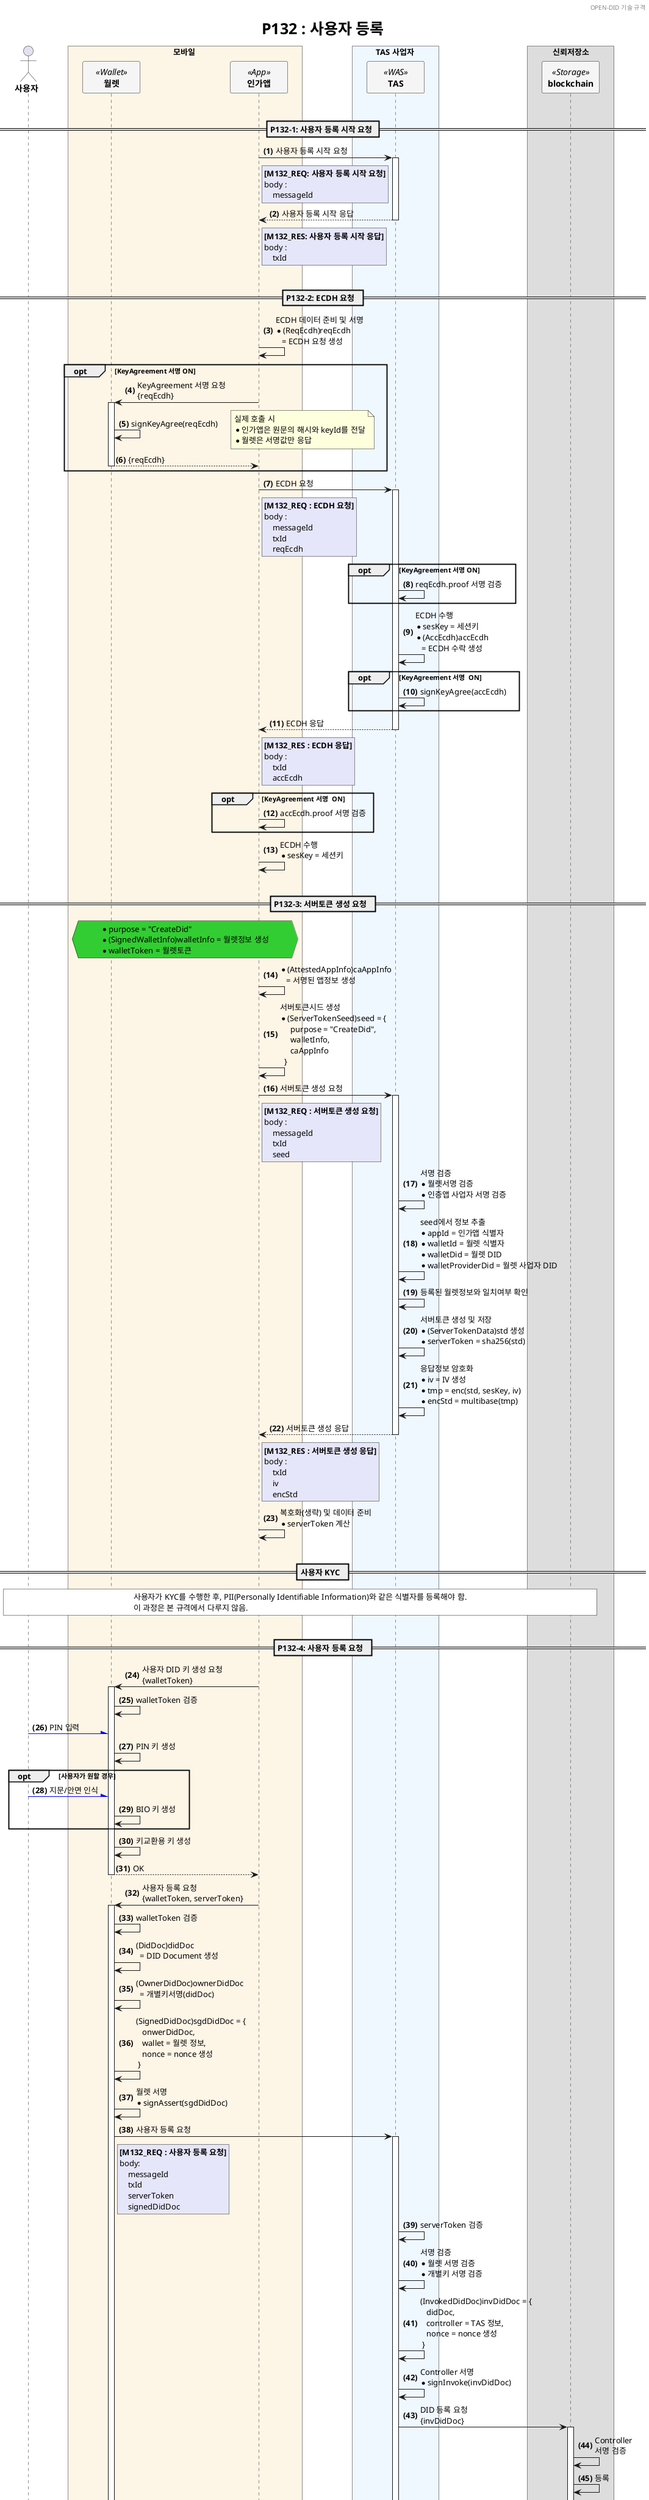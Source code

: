 @startuml P131_user_register_ko

'- - - - - - - - - - - - - - - - - - - - - - - - - - - - - - - - - - - - - - - - - - - - - - - - - - - - - - - - - - -
' 설정
'- - - - - - - - - - - - - - - - - - - - - - - - - - - - - - - - - - - - - - - - - - - - - - - - - - - - - - - - - - -
'=== Header and Footer ===
header OPEN-DID 기술 규격
footer
  	Page %page% of %lastpage% at %date("yyyy-MM-dd hh:mm:ss")
end footer

'=== 제목 ===
title
	<size:25>P132 : 사용자 등록</size>
end title

'=== 옵션 ===
autonumber "<b>(#)</b>"

'=== Panticipants ===
skinparam ParticipantPadding 20
skinparam BoxPadding 20
skinparam MaxMessageSize 500
skinparam MinClassWidth 80

actor "**사용자**" as USER

box 모바일 #OldLace
    participant "**월렛**" as WALLET <<Wallet>> #WhiteSmoke
    participant "**인가앱**" as CA <<App>> #WhiteSmoke    
end box

box TAS 사업자 #AliceBlue
    participant "**TAS**" as TAS <<WAS>> #WhiteSmoke
end box

box 신뢰저장소
    participant "**blockchain**" as BC <<Storage>> #WhiteSmoke
end box 

'- - - - - - - - - - - - - - - - - - - - - - - - - - - - - - - - - - - - - - - - - - - - - - - - - - - - - - - - - - -
' 상수
'- - - - - - - - - - - - - - - - - - - - - - - - - - - - - - - - - - - - - - - - - - - - - - - - - - - - - - - - - - -
!$refdoc = "별도 문서 참조"
!$doc = "데이터명세 문서 참조"

'- - - - - - - - - - - - - - - - - - - - - - - - - - - - - - - - - - - - - - - - - - - - - - - - - - - - - - - - - - -
' 내용
'- - - - - - - - - - - - - - - - - - - - - - - - - - - - - - - - - - - - - - - - - - - - - - - - - - - - - - - - - - -
|||

== P132-1: 사용자 등록 시작 요청 ==
CA -> TAS++: 사용자 등록 시작 요청
rnote right of CA #Lavender        
    **[M132_REQ: 사용자 등록 시작 요청]**
    body : 
        messageId
end note

return 사용자 등록 시작 응답
rnote right of CA #Lavender        
    **[M132_RES: 사용자 등록 시작 응답]**
    body : 
        txId
end note

|||
== P132-2: ECDH 요청  ==
CA -> CA: ECDH 데이터 준비 및 서명\
            \n* (ReqEcdh)reqEcdh\
            \n   = ECDH 요청 생성

opt KeyAgreement 서명 ON
    CA -> WALLET ++: KeyAgreement 서명 요청\n{reqEcdh}
        WALLET -> WALLET: signKeyAgree(reqEcdh)
        note right
            실제 호출 시
            * 인가앱은 원문의 해시와 keyId를 전달
            * 월렛은 서명값만 응답
        end note
    return {reqEcdh}
end

CA -> TAS++ : ECDH 요청
rnote right of CA #Lavender
    **[M132_REQ : ECDH 요청]**
    body : 
        messageId
        txId
        reqEcdh
end note

    opt KeyAgreement 서명 ON
        TAS -> TAS: reqEcdh.proof 서명 검증
    end

    TAS -> TAS: ECDH 수행\
                \n* sesKey = 세션키\
                \n* (AccEcdh)accEcdh\
                \n   = ECDH 수락 생성

    opt KeyAgreement 서명  ON
        TAS -> TAS: signKeyAgree(accEcdh)
    end

return ECDH 응답
rnote right of CA #Lavender
    **[M132_RES : ECDH 응답]**
    body : 
        txId
        accEcdh
end note

opt KeyAgreement 서명  ON
    CA -> CA: accEcdh.proof 서명 검증
end

CA -> CA: ECDH 수행\n* sesKey = 세션키

|||
== P132-3: 서버토큰 생성 요청  ==
hnote over CA, WALLET #LimeGreen
    * purpose = "CreateDid"
    * (SignedWalletInfo)walletInfo = 월렛정보 생성
    * walletToken = 월렛토큰
end hnote

CA -> CA: * (AttestedAppInfo)caAppInfo\
        \n   = 서명된 앱정보 생성

CA -> CA: 서버토큰시드 생성\
        \n* (ServerTokenSeed)seed = {\
        \n     purpose = "CreateDid",\
        \n     walletInfo,\
        \n     caAppInfo\
        \n  }

CA -> TAS++ : 서버토큰 생성 요청
rnote right of CA #Lavender
    **[M132_REQ : 서버토큰 생성 요청]**
    body : 
        messageId
        txId
        seed
end note

    TAS -> TAS: 서명 검증\
            \n* 월렛서명 검증\
            \n* 인증앱 사업자 서명 검증

    TAS -> TAS: seed에서 정보 추출\
            \n* appId = 인가앱 식별자\
            \n* walletId = 월렛 식별자\
            \n* walletDid = 월렛 DID\
            \n* walletProviderDid = 월렛 사업자 DID

    TAS -> TAS: 등록된 월렛정보와 일치여부 확인

    TAS -> TAS: 서버토큰 생성 및 저장\
            \n* (ServerTokenData)std 생성\
            \n* serverToken = sha256(std)

    TAS -> TAS: 응답정보 암호화\
            \n* iv = IV 생성\
            \n* tmp = enc(std, sesKey, iv)\
            \n* encStd = multibase(tmp)


return 서버토큰 생성 응답
rnote right of CA #Lavender
    **[M132_RES : 서버토큰 생성 응답]**
    body : 
        txId
        iv
        encStd
end note

CA -> CA: 복호화(생략) 및 데이터 준비\
        \n* serverToken 계산

|||
== 사용자 KYC  ==
rnote across #white
    사용자가 KYC를 수행한 후, PII(Personally Identifiable Information)와 같은 식별자를 등록해야 함.
    이 과정은 본 규격에서 다루지 않음. 
end note

|||
== P132-4: 사용자 등록 요청  ==

CA -> WALLET ++: 사용자 DID 키 생성 요청\n{walletToken}
    WALLET -> WALLET: walletToken 검증

    USER -[#Blue]\ WALLET: PIN 입력
    WALLET -> WALLET: PIN 키 생성

    opt 사용자가 원할 경우
        USER -[#Blue]\ WALLET: 지문/안면 인식
        WALLET -> WALLET: BIO 키 생성
    end

    WALLET -> WALLET: 키교환용 키 생성
return OK

CA -> WALLET ++: 사용자 등록 요청\n{walletToken, serverToken}
    WALLET -> WALLET: walletToken 검증

    WALLET -> WALLET: (DidDoc)didDoc \
            \n  = DID Document 생성
    WALLET -> WALLET: (OwnerDidDoc)ownerDidDoc\
            \n  = 개별키서명(didDoc)
    WALLET -> WALLET: (SignedDidDoc)sgdDidDoc = {\
            \n   onwerDidDoc,\
            \n   wallet = 월렛 정보,\
            \n   nonce = nonce 생성\
            \n }
    WALLET -> WALLET: 월렛 서명\
            \n* signAssert(sgdDidDoc)

    WALLET -> TAS ++: 사용자 등록 요청
    rnote right of WALLET #Lavender
        **[M132_REQ : 사용자 등록 요청]**
        body:
            messageId
            txId
            serverToken
            signedDidDoc
    end note
        TAS -> TAS: serverToken 검증

        TAS -> TAS: 서명 검증\
            \n* 월렛 서명 검증\
            \n* 개별키 서명 검증
        
        TAS -> TAS: (InvokedDidDoc)invDidDoc = {\
            \n   didDoc,\
            \n   controller = TAS 정보,\
            \n   nonce = nonce 생성\
            \n }

        TAS -> TAS: Controller 서명\
            \n* signInvoke(invDidDoc)

        TAS -> BC ++: DID 등록 요청\n{invDidDoc}
            BC -> BC: Controller\n서명 검증
            BC -> BC: 등록
        return OK

        TAS -> TAS: 사용자 매핑정보 DB 저장\
                \n* pii (개인식별번호)\
                \n* holderDid (사용자 DID)\
                \n* walletId (월렛 식별자)\
                \n* appId (인가앱 식별자)
        return 사용자 등록 응답
        rnote right of WALLET #Lavender
            **[M132_REQ : 사용자 등록 응답]**
            body:
                txId
        end note
return OK


|||
== P132-5: 사용자 등록 완료  ==
CA -> TAS++: 사용자 등록 완료 요청
rnote right of CA #Lavender        
    **[M132_REQ: 사용자 등록 완료 요청]**
    body:
        messageId
        txId
        serverToken
end note

    TAS -> TAS: serverToken 검증
    TAS -> TAS: 세션정보 삭제 및 거래종료

return 사용자 등록 완료 응답
rnote right of CA #Lavender        
    **[M132_RES: 사용자 등록 완료 응답]**
    body:
        txId
end note

|||
|||
@enduml

